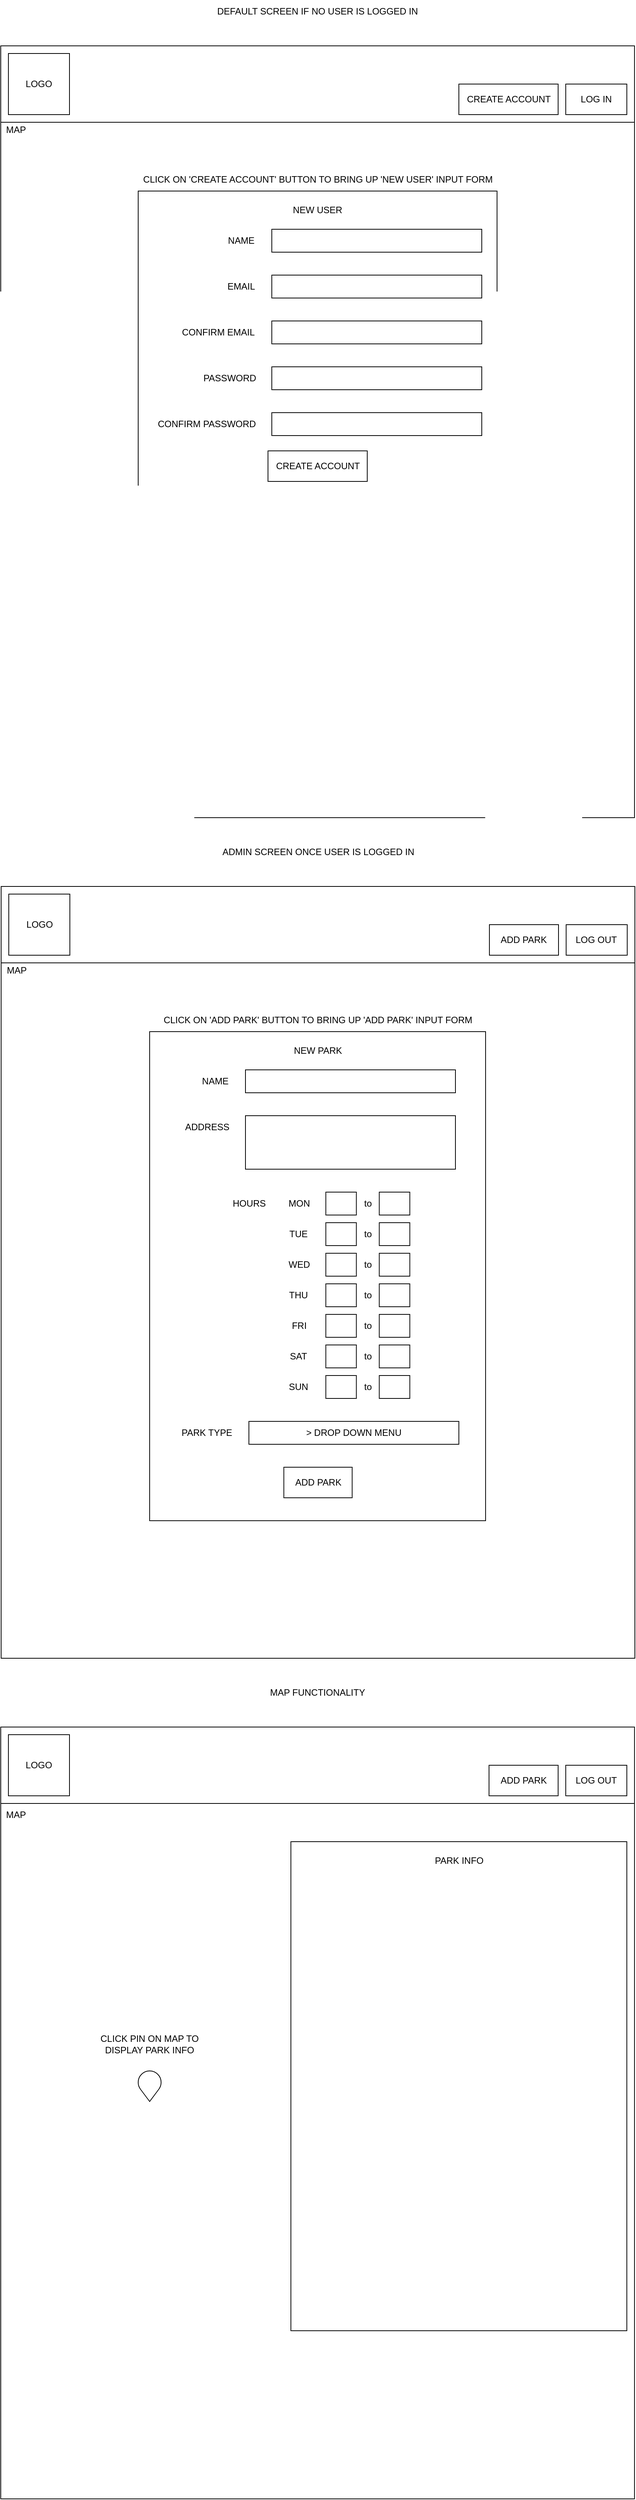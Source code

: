<mxfile version="17.4.0" type="github">
  <diagram id="nZSB4Murl1Hl1DL9vQNt" name="Page-1">
    <mxGraphModel dx="1422" dy="727" grid="1" gridSize="10" guides="1" tooltips="1" connect="1" arrows="1" fold="1" page="1" pageScale="1" pageWidth="850" pageHeight="1100" math="0" shadow="0">
      <root>
        <mxCell id="0" />
        <mxCell id="1" parent="0" />
        <mxCell id="5viS-5EumuLUKx2FRzl0-1" value="" style="rounded=0;whiteSpace=wrap;html=1;" parent="1" vertex="1">
          <mxGeometry x="10" y="180" width="830" height="910" as="geometry" />
        </mxCell>
        <mxCell id="5viS-5EumuLUKx2FRzl0-3" value="" style="rounded=0;whiteSpace=wrap;html=1;" parent="1" vertex="1">
          <mxGeometry x="10" y="80" width="830" height="100" as="geometry" />
        </mxCell>
        <mxCell id="5viS-5EumuLUKx2FRzl0-4" value="" style="whiteSpace=wrap;html=1;aspect=fixed;" parent="1" vertex="1">
          <mxGeometry x="20" y="90" width="80" height="80" as="geometry" />
        </mxCell>
        <mxCell id="5viS-5EumuLUKx2FRzl0-5" value="LOGO" style="text;html=1;strokeColor=none;fillColor=none;align=center;verticalAlign=middle;whiteSpace=wrap;rounded=0;" parent="1" vertex="1">
          <mxGeometry x="30" y="115" width="60" height="30" as="geometry" />
        </mxCell>
        <mxCell id="5viS-5EumuLUKx2FRzl0-6" value="" style="rounded=0;whiteSpace=wrap;html=1;" parent="1" vertex="1">
          <mxGeometry x="750" y="130" width="80" height="40" as="geometry" />
        </mxCell>
        <mxCell id="5viS-5EumuLUKx2FRzl0-7" value="LOG IN" style="text;html=1;strokeColor=none;fillColor=none;align=center;verticalAlign=middle;whiteSpace=wrap;rounded=0;" parent="1" vertex="1">
          <mxGeometry x="765" y="140" width="50" height="20" as="geometry" />
        </mxCell>
        <mxCell id="5viS-5EumuLUKx2FRzl0-8" value="" style="rounded=0;whiteSpace=wrap;html=1;" parent="1" vertex="1">
          <mxGeometry x="610" y="130" width="130" height="40" as="geometry" />
        </mxCell>
        <mxCell id="5viS-5EumuLUKx2FRzl0-9" value="CREATE ACCOUNT" style="text;html=1;strokeColor=none;fillColor=none;align=center;verticalAlign=middle;whiteSpace=wrap;rounded=0;" parent="1" vertex="1">
          <mxGeometry x="617.5" y="140" width="115" height="20" as="geometry" />
        </mxCell>
        <mxCell id="5viS-5EumuLUKx2FRzl0-12" value="" style="rounded=0;whiteSpace=wrap;html=1;" parent="1" vertex="1">
          <mxGeometry x="190" y="270" width="470" height="400" as="geometry" />
        </mxCell>
        <mxCell id="5viS-5EumuLUKx2FRzl0-13" value="NEW USER" style="text;html=1;strokeColor=none;fillColor=none;align=center;verticalAlign=middle;whiteSpace=wrap;rounded=0;" parent="1" vertex="1">
          <mxGeometry x="375" y="280" width="100" height="30" as="geometry" />
        </mxCell>
        <mxCell id="5viS-5EumuLUKx2FRzl0-14" value="" style="rounded=0;whiteSpace=wrap;html=1;" parent="1" vertex="1">
          <mxGeometry x="365" y="320" width="275" height="30" as="geometry" />
        </mxCell>
        <mxCell id="5viS-5EumuLUKx2FRzl0-15" value="" style="rounded=0;whiteSpace=wrap;html=1;" parent="1" vertex="1">
          <mxGeometry x="365" y="380" width="275" height="30" as="geometry" />
        </mxCell>
        <mxCell id="5viS-5EumuLUKx2FRzl0-16" value="" style="rounded=0;whiteSpace=wrap;html=1;" parent="1" vertex="1">
          <mxGeometry x="365" y="440" width="275" height="30" as="geometry" />
        </mxCell>
        <mxCell id="5viS-5EumuLUKx2FRzl0-17" value="" style="rounded=0;whiteSpace=wrap;html=1;" parent="1" vertex="1">
          <mxGeometry x="365" y="500" width="275" height="30" as="geometry" />
        </mxCell>
        <mxCell id="5viS-5EumuLUKx2FRzl0-19" value="NAME" style="text;html=1;strokeColor=none;fillColor=none;align=center;verticalAlign=middle;whiteSpace=wrap;rounded=0;" parent="1" vertex="1">
          <mxGeometry x="300" y="320" width="50" height="30" as="geometry" />
        </mxCell>
        <mxCell id="5viS-5EumuLUKx2FRzl0-20" value="EMAIL" style="text;html=1;strokeColor=none;fillColor=none;align=center;verticalAlign=middle;whiteSpace=wrap;rounded=0;" parent="1" vertex="1">
          <mxGeometry x="300" y="380" width="50" height="30" as="geometry" />
        </mxCell>
        <mxCell id="5viS-5EumuLUKx2FRzl0-21" value="CONFIRM EMAIL" style="text;html=1;strokeColor=none;fillColor=none;align=center;verticalAlign=middle;whiteSpace=wrap;rounded=0;" parent="1" vertex="1">
          <mxGeometry x="240" y="440" width="110" height="30" as="geometry" />
        </mxCell>
        <mxCell id="5viS-5EumuLUKx2FRzl0-22" value="PASSWORD" style="text;html=1;strokeColor=none;fillColor=none;align=center;verticalAlign=middle;whiteSpace=wrap;rounded=0;" parent="1" vertex="1">
          <mxGeometry x="270" y="500" width="80" height="30" as="geometry" />
        </mxCell>
        <mxCell id="5viS-5EumuLUKx2FRzl0-23" value="" style="rounded=0;whiteSpace=wrap;html=1;" parent="1" vertex="1">
          <mxGeometry x="365" y="560" width="275" height="30" as="geometry" />
        </mxCell>
        <mxCell id="5viS-5EumuLUKx2FRzl0-24" value="CONFIRM PASSWORD" style="text;html=1;strokeColor=none;fillColor=none;align=center;verticalAlign=middle;whiteSpace=wrap;rounded=0;" parent="1" vertex="1">
          <mxGeometry x="210" y="560" width="140" height="30" as="geometry" />
        </mxCell>
        <mxCell id="5viS-5EumuLUKx2FRzl0-25" value="" style="rounded=0;whiteSpace=wrap;html=1;" parent="1" vertex="1">
          <mxGeometry x="360" y="610" width="130" height="40" as="geometry" />
        </mxCell>
        <mxCell id="5viS-5EumuLUKx2FRzl0-26" value="CREATE ACCOUNT" style="text;html=1;strokeColor=none;fillColor=none;align=center;verticalAlign=middle;whiteSpace=wrap;rounded=0;" parent="1" vertex="1">
          <mxGeometry x="367.5" y="620" width="115" height="20" as="geometry" />
        </mxCell>
        <mxCell id="2tSaComDPGGrtQOq0Lqq-1" value="CLICK ON &#39;CREATE ACCOUNT&#39; BUTTON TO BRING UP &#39;NEW USER&#39; INPUT FORM" style="text;html=1;strokeColor=none;fillColor=none;align=center;verticalAlign=middle;whiteSpace=wrap;rounded=0;" vertex="1" parent="1">
          <mxGeometry x="188" y="240" width="475" height="30" as="geometry" />
        </mxCell>
        <mxCell id="2tSaComDPGGrtQOq0Lqq-2" value="DEFAULT SCREEN IF NO USER IS LOGGED IN" style="text;html=1;strokeColor=none;fillColor=none;align=center;verticalAlign=middle;whiteSpace=wrap;rounded=0;" vertex="1" parent="1">
          <mxGeometry x="285" y="20" width="280" height="30" as="geometry" />
        </mxCell>
        <mxCell id="2tSaComDPGGrtQOq0Lqq-3" value="MAP" style="text;html=1;strokeColor=none;fillColor=none;align=center;verticalAlign=middle;whiteSpace=wrap;rounded=0;" vertex="1" parent="1">
          <mxGeometry x="10" y="180" width="40" height="20" as="geometry" />
        </mxCell>
        <mxCell id="2tSaComDPGGrtQOq0Lqq-4" value="" style="rounded=0;whiteSpace=wrap;html=1;" vertex="1" parent="1">
          <mxGeometry x="10.5" y="1280" width="830" height="910" as="geometry" />
        </mxCell>
        <mxCell id="2tSaComDPGGrtQOq0Lqq-5" value="" style="rounded=0;whiteSpace=wrap;html=1;" vertex="1" parent="1">
          <mxGeometry x="10.5" y="1180" width="830" height="100" as="geometry" />
        </mxCell>
        <mxCell id="2tSaComDPGGrtQOq0Lqq-6" value="" style="whiteSpace=wrap;html=1;aspect=fixed;" vertex="1" parent="1">
          <mxGeometry x="20.5" y="1190" width="80" height="80" as="geometry" />
        </mxCell>
        <mxCell id="2tSaComDPGGrtQOq0Lqq-7" value="LOGO" style="text;html=1;strokeColor=none;fillColor=none;align=center;verticalAlign=middle;whiteSpace=wrap;rounded=0;" vertex="1" parent="1">
          <mxGeometry x="30.5" y="1215" width="60" height="30" as="geometry" />
        </mxCell>
        <mxCell id="2tSaComDPGGrtQOq0Lqq-8" value="" style="rounded=0;whiteSpace=wrap;html=1;" vertex="1" parent="1">
          <mxGeometry x="750.5" y="1230" width="80" height="40" as="geometry" />
        </mxCell>
        <mxCell id="2tSaComDPGGrtQOq0Lqq-9" value="LOG OUT" style="text;html=1;strokeColor=none;fillColor=none;align=center;verticalAlign=middle;whiteSpace=wrap;rounded=0;" vertex="1" parent="1">
          <mxGeometry x="762.25" y="1240" width="55.5" height="20" as="geometry" />
        </mxCell>
        <mxCell id="2tSaComDPGGrtQOq0Lqq-10" value="" style="rounded=0;whiteSpace=wrap;html=1;" vertex="1" parent="1">
          <mxGeometry x="650" y="1230" width="90.5" height="40" as="geometry" />
        </mxCell>
        <mxCell id="2tSaComDPGGrtQOq0Lqq-11" value="ADD PARK" style="text;html=1;strokeColor=none;fillColor=none;align=center;verticalAlign=middle;whiteSpace=wrap;rounded=0;" vertex="1" parent="1">
          <mxGeometry x="659.25" y="1240" width="72" height="20" as="geometry" />
        </mxCell>
        <mxCell id="2tSaComDPGGrtQOq0Lqq-12" value="" style="rounded=0;whiteSpace=wrap;html=1;" vertex="1" parent="1">
          <mxGeometry x="205" y="1370" width="440" height="640" as="geometry" />
        </mxCell>
        <mxCell id="2tSaComDPGGrtQOq0Lqq-13" value="NEW PARK" style="text;html=1;strokeColor=none;fillColor=none;align=center;verticalAlign=middle;whiteSpace=wrap;rounded=0;" vertex="1" parent="1">
          <mxGeometry x="383" y="1380" width="84.5" height="30" as="geometry" />
        </mxCell>
        <mxCell id="2tSaComDPGGrtQOq0Lqq-14" value="" style="rounded=0;whiteSpace=wrap;html=1;" vertex="1" parent="1">
          <mxGeometry x="330.5" y="1420" width="275" height="30" as="geometry" />
        </mxCell>
        <mxCell id="2tSaComDPGGrtQOq0Lqq-15" value="" style="rounded=0;whiteSpace=wrap;html=1;" vertex="1" parent="1">
          <mxGeometry x="330.5" y="1480" width="275" height="70" as="geometry" />
        </mxCell>
        <mxCell id="2tSaComDPGGrtQOq0Lqq-16" value="" style="rounded=0;whiteSpace=wrap;html=1;" vertex="1" parent="1">
          <mxGeometry x="435.75" y="1580" width="40" height="30" as="geometry" />
        </mxCell>
        <mxCell id="2tSaComDPGGrtQOq0Lqq-17" value="&amp;gt; DROP DOWN MENU" style="rounded=0;whiteSpace=wrap;html=1;" vertex="1" parent="1">
          <mxGeometry x="335" y="1880" width="275" height="30" as="geometry" />
        </mxCell>
        <mxCell id="2tSaComDPGGrtQOq0Lqq-18" value="NAME" style="text;html=1;strokeColor=none;fillColor=none;align=center;verticalAlign=middle;whiteSpace=wrap;rounded=0;" vertex="1" parent="1">
          <mxGeometry x="265.5" y="1420" width="50" height="30" as="geometry" />
        </mxCell>
        <mxCell id="2tSaComDPGGrtQOq0Lqq-19" value="ADDRESS" style="text;html=1;strokeColor=none;fillColor=none;align=center;verticalAlign=middle;whiteSpace=wrap;rounded=0;" vertex="1" parent="1">
          <mxGeometry x="245" y="1480" width="70.5" height="30" as="geometry" />
        </mxCell>
        <mxCell id="2tSaComDPGGrtQOq0Lqq-20" value="HOURS" style="text;html=1;strokeColor=none;fillColor=none;align=center;verticalAlign=middle;whiteSpace=wrap;rounded=0;" vertex="1" parent="1">
          <mxGeometry x="305" y="1580" width="60.5" height="30" as="geometry" />
        </mxCell>
        <mxCell id="2tSaComDPGGrtQOq0Lqq-21" value="PARK TYPE" style="text;html=1;strokeColor=none;fillColor=none;align=center;verticalAlign=middle;whiteSpace=wrap;rounded=0;" vertex="1" parent="1">
          <mxGeometry x="240" y="1880" width="80" height="30" as="geometry" />
        </mxCell>
        <mxCell id="2tSaComDPGGrtQOq0Lqq-24" value="" style="rounded=0;whiteSpace=wrap;html=1;" vertex="1" parent="1">
          <mxGeometry x="380.75" y="1940" width="89.5" height="40" as="geometry" />
        </mxCell>
        <mxCell id="2tSaComDPGGrtQOq0Lqq-25" value="ADD PARK" style="text;html=1;strokeColor=none;fillColor=none;align=center;verticalAlign=middle;whiteSpace=wrap;rounded=0;" vertex="1" parent="1">
          <mxGeometry x="389.5" y="1950" width="72" height="20" as="geometry" />
        </mxCell>
        <mxCell id="2tSaComDPGGrtQOq0Lqq-26" value="CLICK ON &#39;ADD PARK&#39; BUTTON TO BRING UP &#39;ADD PARK&#39; INPUT FORM" style="text;html=1;strokeColor=none;fillColor=none;align=center;verticalAlign=middle;whiteSpace=wrap;rounded=0;" vertex="1" parent="1">
          <mxGeometry x="188" y="1340" width="475" height="30" as="geometry" />
        </mxCell>
        <mxCell id="2tSaComDPGGrtQOq0Lqq-27" value="ADMIN SCREEN ONCE USER IS LOGGED IN" style="text;html=1;strokeColor=none;fillColor=none;align=center;verticalAlign=middle;whiteSpace=wrap;rounded=0;" vertex="1" parent="1">
          <mxGeometry x="285.5" y="1120" width="280" height="30" as="geometry" />
        </mxCell>
        <mxCell id="2tSaComDPGGrtQOq0Lqq-28" value="MAP" style="text;html=1;strokeColor=none;fillColor=none;align=center;verticalAlign=middle;whiteSpace=wrap;rounded=0;" vertex="1" parent="1">
          <mxGeometry x="10.5" y="1280" width="40" height="20" as="geometry" />
        </mxCell>
        <mxCell id="2tSaComDPGGrtQOq0Lqq-29" value="MON" style="text;html=1;strokeColor=none;fillColor=none;align=center;verticalAlign=middle;whiteSpace=wrap;rounded=0;" vertex="1" parent="1">
          <mxGeometry x="380.5" y="1580" width="40" height="30" as="geometry" />
        </mxCell>
        <mxCell id="2tSaComDPGGrtQOq0Lqq-30" value="TUE" style="text;html=1;strokeColor=none;fillColor=none;align=center;verticalAlign=middle;whiteSpace=wrap;rounded=0;" vertex="1" parent="1">
          <mxGeometry x="380" y="1620" width="40" height="30" as="geometry" />
        </mxCell>
        <mxCell id="2tSaComDPGGrtQOq0Lqq-32" value="to" style="text;html=1;strokeColor=none;fillColor=none;align=center;verticalAlign=middle;whiteSpace=wrap;rounded=0;" vertex="1" parent="1">
          <mxGeometry x="475.75" y="1580" width="30" height="30" as="geometry" />
        </mxCell>
        <mxCell id="2tSaComDPGGrtQOq0Lqq-33" value="" style="rounded=0;whiteSpace=wrap;html=1;" vertex="1" parent="1">
          <mxGeometry x="505.75" y="1580" width="40" height="30" as="geometry" />
        </mxCell>
        <mxCell id="2tSaComDPGGrtQOq0Lqq-35" value="" style="rounded=0;whiteSpace=wrap;html=1;" vertex="1" parent="1">
          <mxGeometry x="435.75" y="1620" width="40" height="30" as="geometry" />
        </mxCell>
        <mxCell id="2tSaComDPGGrtQOq0Lqq-36" value="to" style="text;html=1;strokeColor=none;fillColor=none;align=center;verticalAlign=middle;whiteSpace=wrap;rounded=0;" vertex="1" parent="1">
          <mxGeometry x="475.75" y="1620" width="30" height="30" as="geometry" />
        </mxCell>
        <mxCell id="2tSaComDPGGrtQOq0Lqq-37" value="" style="rounded=0;whiteSpace=wrap;html=1;" vertex="1" parent="1">
          <mxGeometry x="505.75" y="1620" width="40" height="30" as="geometry" />
        </mxCell>
        <mxCell id="2tSaComDPGGrtQOq0Lqq-38" value="" style="rounded=0;whiteSpace=wrap;html=1;" vertex="1" parent="1">
          <mxGeometry x="435.75" y="1660" width="40" height="30" as="geometry" />
        </mxCell>
        <mxCell id="2tSaComDPGGrtQOq0Lqq-39" value="WED" style="text;html=1;strokeColor=none;fillColor=none;align=center;verticalAlign=middle;whiteSpace=wrap;rounded=0;" vertex="1" parent="1">
          <mxGeometry x="380.5" y="1660" width="40" height="30" as="geometry" />
        </mxCell>
        <mxCell id="2tSaComDPGGrtQOq0Lqq-40" value="THU" style="text;html=1;strokeColor=none;fillColor=none;align=center;verticalAlign=middle;whiteSpace=wrap;rounded=0;" vertex="1" parent="1">
          <mxGeometry x="380" y="1700" width="40" height="30" as="geometry" />
        </mxCell>
        <mxCell id="2tSaComDPGGrtQOq0Lqq-41" value="to" style="text;html=1;strokeColor=none;fillColor=none;align=center;verticalAlign=middle;whiteSpace=wrap;rounded=0;" vertex="1" parent="1">
          <mxGeometry x="475.75" y="1660" width="30" height="30" as="geometry" />
        </mxCell>
        <mxCell id="2tSaComDPGGrtQOq0Lqq-42" value="" style="rounded=0;whiteSpace=wrap;html=1;" vertex="1" parent="1">
          <mxGeometry x="505.75" y="1660" width="40" height="30" as="geometry" />
        </mxCell>
        <mxCell id="2tSaComDPGGrtQOq0Lqq-43" value="" style="rounded=0;whiteSpace=wrap;html=1;" vertex="1" parent="1">
          <mxGeometry x="435.75" y="1700" width="40" height="30" as="geometry" />
        </mxCell>
        <mxCell id="2tSaComDPGGrtQOq0Lqq-44" value="to" style="text;html=1;strokeColor=none;fillColor=none;align=center;verticalAlign=middle;whiteSpace=wrap;rounded=0;" vertex="1" parent="1">
          <mxGeometry x="475.75" y="1700" width="30" height="30" as="geometry" />
        </mxCell>
        <mxCell id="2tSaComDPGGrtQOq0Lqq-45" value="" style="rounded=0;whiteSpace=wrap;html=1;" vertex="1" parent="1">
          <mxGeometry x="505.75" y="1700" width="40" height="30" as="geometry" />
        </mxCell>
        <mxCell id="2tSaComDPGGrtQOq0Lqq-46" value="" style="rounded=0;whiteSpace=wrap;html=1;" vertex="1" parent="1">
          <mxGeometry x="435.75" y="1740" width="40" height="30" as="geometry" />
        </mxCell>
        <mxCell id="2tSaComDPGGrtQOq0Lqq-47" value="FRI" style="text;html=1;strokeColor=none;fillColor=none;align=center;verticalAlign=middle;whiteSpace=wrap;rounded=0;" vertex="1" parent="1">
          <mxGeometry x="380.5" y="1740" width="40" height="30" as="geometry" />
        </mxCell>
        <mxCell id="2tSaComDPGGrtQOq0Lqq-48" value="SAT" style="text;html=1;strokeColor=none;fillColor=none;align=center;verticalAlign=middle;whiteSpace=wrap;rounded=0;" vertex="1" parent="1">
          <mxGeometry x="380" y="1780" width="40" height="30" as="geometry" />
        </mxCell>
        <mxCell id="2tSaComDPGGrtQOq0Lqq-49" value="to" style="text;html=1;strokeColor=none;fillColor=none;align=center;verticalAlign=middle;whiteSpace=wrap;rounded=0;" vertex="1" parent="1">
          <mxGeometry x="475.75" y="1740" width="30" height="30" as="geometry" />
        </mxCell>
        <mxCell id="2tSaComDPGGrtQOq0Lqq-50" value="" style="rounded=0;whiteSpace=wrap;html=1;" vertex="1" parent="1">
          <mxGeometry x="505.75" y="1740" width="40" height="30" as="geometry" />
        </mxCell>
        <mxCell id="2tSaComDPGGrtQOq0Lqq-51" value="" style="rounded=0;whiteSpace=wrap;html=1;" vertex="1" parent="1">
          <mxGeometry x="435.75" y="1780" width="40" height="30" as="geometry" />
        </mxCell>
        <mxCell id="2tSaComDPGGrtQOq0Lqq-52" value="to" style="text;html=1;strokeColor=none;fillColor=none;align=center;verticalAlign=middle;whiteSpace=wrap;rounded=0;" vertex="1" parent="1">
          <mxGeometry x="475.75" y="1780" width="30" height="30" as="geometry" />
        </mxCell>
        <mxCell id="2tSaComDPGGrtQOq0Lqq-53" value="" style="rounded=0;whiteSpace=wrap;html=1;" vertex="1" parent="1">
          <mxGeometry x="505.75" y="1780" width="40" height="30" as="geometry" />
        </mxCell>
        <mxCell id="2tSaComDPGGrtQOq0Lqq-54" value="SUN" style="text;html=1;strokeColor=none;fillColor=none;align=center;verticalAlign=middle;whiteSpace=wrap;rounded=0;" vertex="1" parent="1">
          <mxGeometry x="380" y="1820" width="40" height="30" as="geometry" />
        </mxCell>
        <mxCell id="2tSaComDPGGrtQOq0Lqq-55" value="" style="rounded=0;whiteSpace=wrap;html=1;" vertex="1" parent="1">
          <mxGeometry x="435.75" y="1820" width="40" height="30" as="geometry" />
        </mxCell>
        <mxCell id="2tSaComDPGGrtQOq0Lqq-56" value="to" style="text;html=1;strokeColor=none;fillColor=none;align=center;verticalAlign=middle;whiteSpace=wrap;rounded=0;" vertex="1" parent="1">
          <mxGeometry x="475.75" y="1820" width="30" height="30" as="geometry" />
        </mxCell>
        <mxCell id="2tSaComDPGGrtQOq0Lqq-57" value="" style="rounded=0;whiteSpace=wrap;html=1;" vertex="1" parent="1">
          <mxGeometry x="505.75" y="1820" width="40" height="30" as="geometry" />
        </mxCell>
        <mxCell id="2tSaComDPGGrtQOq0Lqq-58" value="" style="rounded=0;whiteSpace=wrap;html=1;" vertex="1" parent="1">
          <mxGeometry x="10" y="2380" width="830" height="910" as="geometry" />
        </mxCell>
        <mxCell id="2tSaComDPGGrtQOq0Lqq-59" value="" style="rounded=0;whiteSpace=wrap;html=1;" vertex="1" parent="1">
          <mxGeometry x="10" y="2280" width="830" height="100" as="geometry" />
        </mxCell>
        <mxCell id="2tSaComDPGGrtQOq0Lqq-60" value="" style="whiteSpace=wrap;html=1;aspect=fixed;" vertex="1" parent="1">
          <mxGeometry x="20" y="2290" width="80" height="80" as="geometry" />
        </mxCell>
        <mxCell id="2tSaComDPGGrtQOq0Lqq-61" value="LOGO" style="text;html=1;strokeColor=none;fillColor=none;align=center;verticalAlign=middle;whiteSpace=wrap;rounded=0;" vertex="1" parent="1">
          <mxGeometry x="30" y="2315" width="60" height="30" as="geometry" />
        </mxCell>
        <mxCell id="2tSaComDPGGrtQOq0Lqq-62" value="" style="rounded=0;whiteSpace=wrap;html=1;" vertex="1" parent="1">
          <mxGeometry x="750" y="2330" width="80" height="40" as="geometry" />
        </mxCell>
        <mxCell id="2tSaComDPGGrtQOq0Lqq-63" value="LOG OUT" style="text;html=1;strokeColor=none;fillColor=none;align=center;verticalAlign=middle;whiteSpace=wrap;rounded=0;" vertex="1" parent="1">
          <mxGeometry x="761.75" y="2340" width="55.5" height="20" as="geometry" />
        </mxCell>
        <mxCell id="2tSaComDPGGrtQOq0Lqq-64" value="" style="rounded=0;whiteSpace=wrap;html=1;" vertex="1" parent="1">
          <mxGeometry x="649.5" y="2330" width="90.5" height="40" as="geometry" />
        </mxCell>
        <mxCell id="2tSaComDPGGrtQOq0Lqq-65" value="ADD PARK" style="text;html=1;strokeColor=none;fillColor=none;align=center;verticalAlign=middle;whiteSpace=wrap;rounded=0;" vertex="1" parent="1">
          <mxGeometry x="658.75" y="2340" width="72" height="20" as="geometry" />
        </mxCell>
        <mxCell id="2tSaComDPGGrtQOq0Lqq-66" value="" style="rounded=0;whiteSpace=wrap;html=1;" vertex="1" parent="1">
          <mxGeometry x="390" y="2430" width="440" height="640" as="geometry" />
        </mxCell>
        <mxCell id="2tSaComDPGGrtQOq0Lqq-67" value="PARK INFO" style="text;html=1;strokeColor=none;fillColor=none;align=center;verticalAlign=middle;whiteSpace=wrap;rounded=0;" vertex="1" parent="1">
          <mxGeometry x="560.56" y="2430" width="98.87" height="50" as="geometry" />
        </mxCell>
        <mxCell id="2tSaComDPGGrtQOq0Lqq-79" value="MAP FUNCTIONALITY" style="text;html=1;strokeColor=none;fillColor=none;align=center;verticalAlign=middle;whiteSpace=wrap;rounded=0;" vertex="1" parent="1">
          <mxGeometry x="285" y="2220" width="280" height="30" as="geometry" />
        </mxCell>
        <mxCell id="2tSaComDPGGrtQOq0Lqq-80" value="MAP" style="text;html=1;strokeColor=none;fillColor=none;align=center;verticalAlign=middle;whiteSpace=wrap;rounded=0;" vertex="1" parent="1">
          <mxGeometry x="10" y="2380" width="40" height="30" as="geometry" />
        </mxCell>
        <mxCell id="2tSaComDPGGrtQOq0Lqq-109" value="" style="verticalLabelPosition=bottom;verticalAlign=top;html=1;shape=mxgraph.basic.drop;rotation=-180;" vertex="1" parent="1">
          <mxGeometry x="190" y="2730" width="30" height="40" as="geometry" />
        </mxCell>
        <mxCell id="2tSaComDPGGrtQOq0Lqq-110" value="CLICK PIN ON MAP TO DISPLAY PARK INFO" style="text;html=1;strokeColor=none;fillColor=none;align=center;verticalAlign=middle;whiteSpace=wrap;rounded=0;" vertex="1" parent="1">
          <mxGeometry x="130" y="2670" width="150" height="50" as="geometry" />
        </mxCell>
      </root>
    </mxGraphModel>
  </diagram>
</mxfile>
